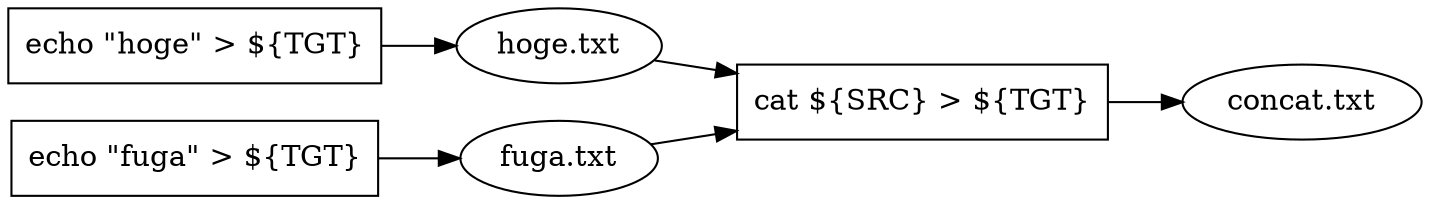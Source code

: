digraph G {
  graph [rankdir=LR]

  echo_hoge [shape=box, label="echo \"hoge\" > ${TGT}"]
  echo_fuga [shape=box, label="echo \"fuga\" > ${TGT}"]
  cat [shape=box, label="cat ${SRC} > ${TGT}"]

  echo_hoge -> "hoge.txt"
  echo_fuga -> "fuga.txt"

  { "hoge.txt"; "fuga.txt" } -> cat
  cat -> "concat.txt"
}